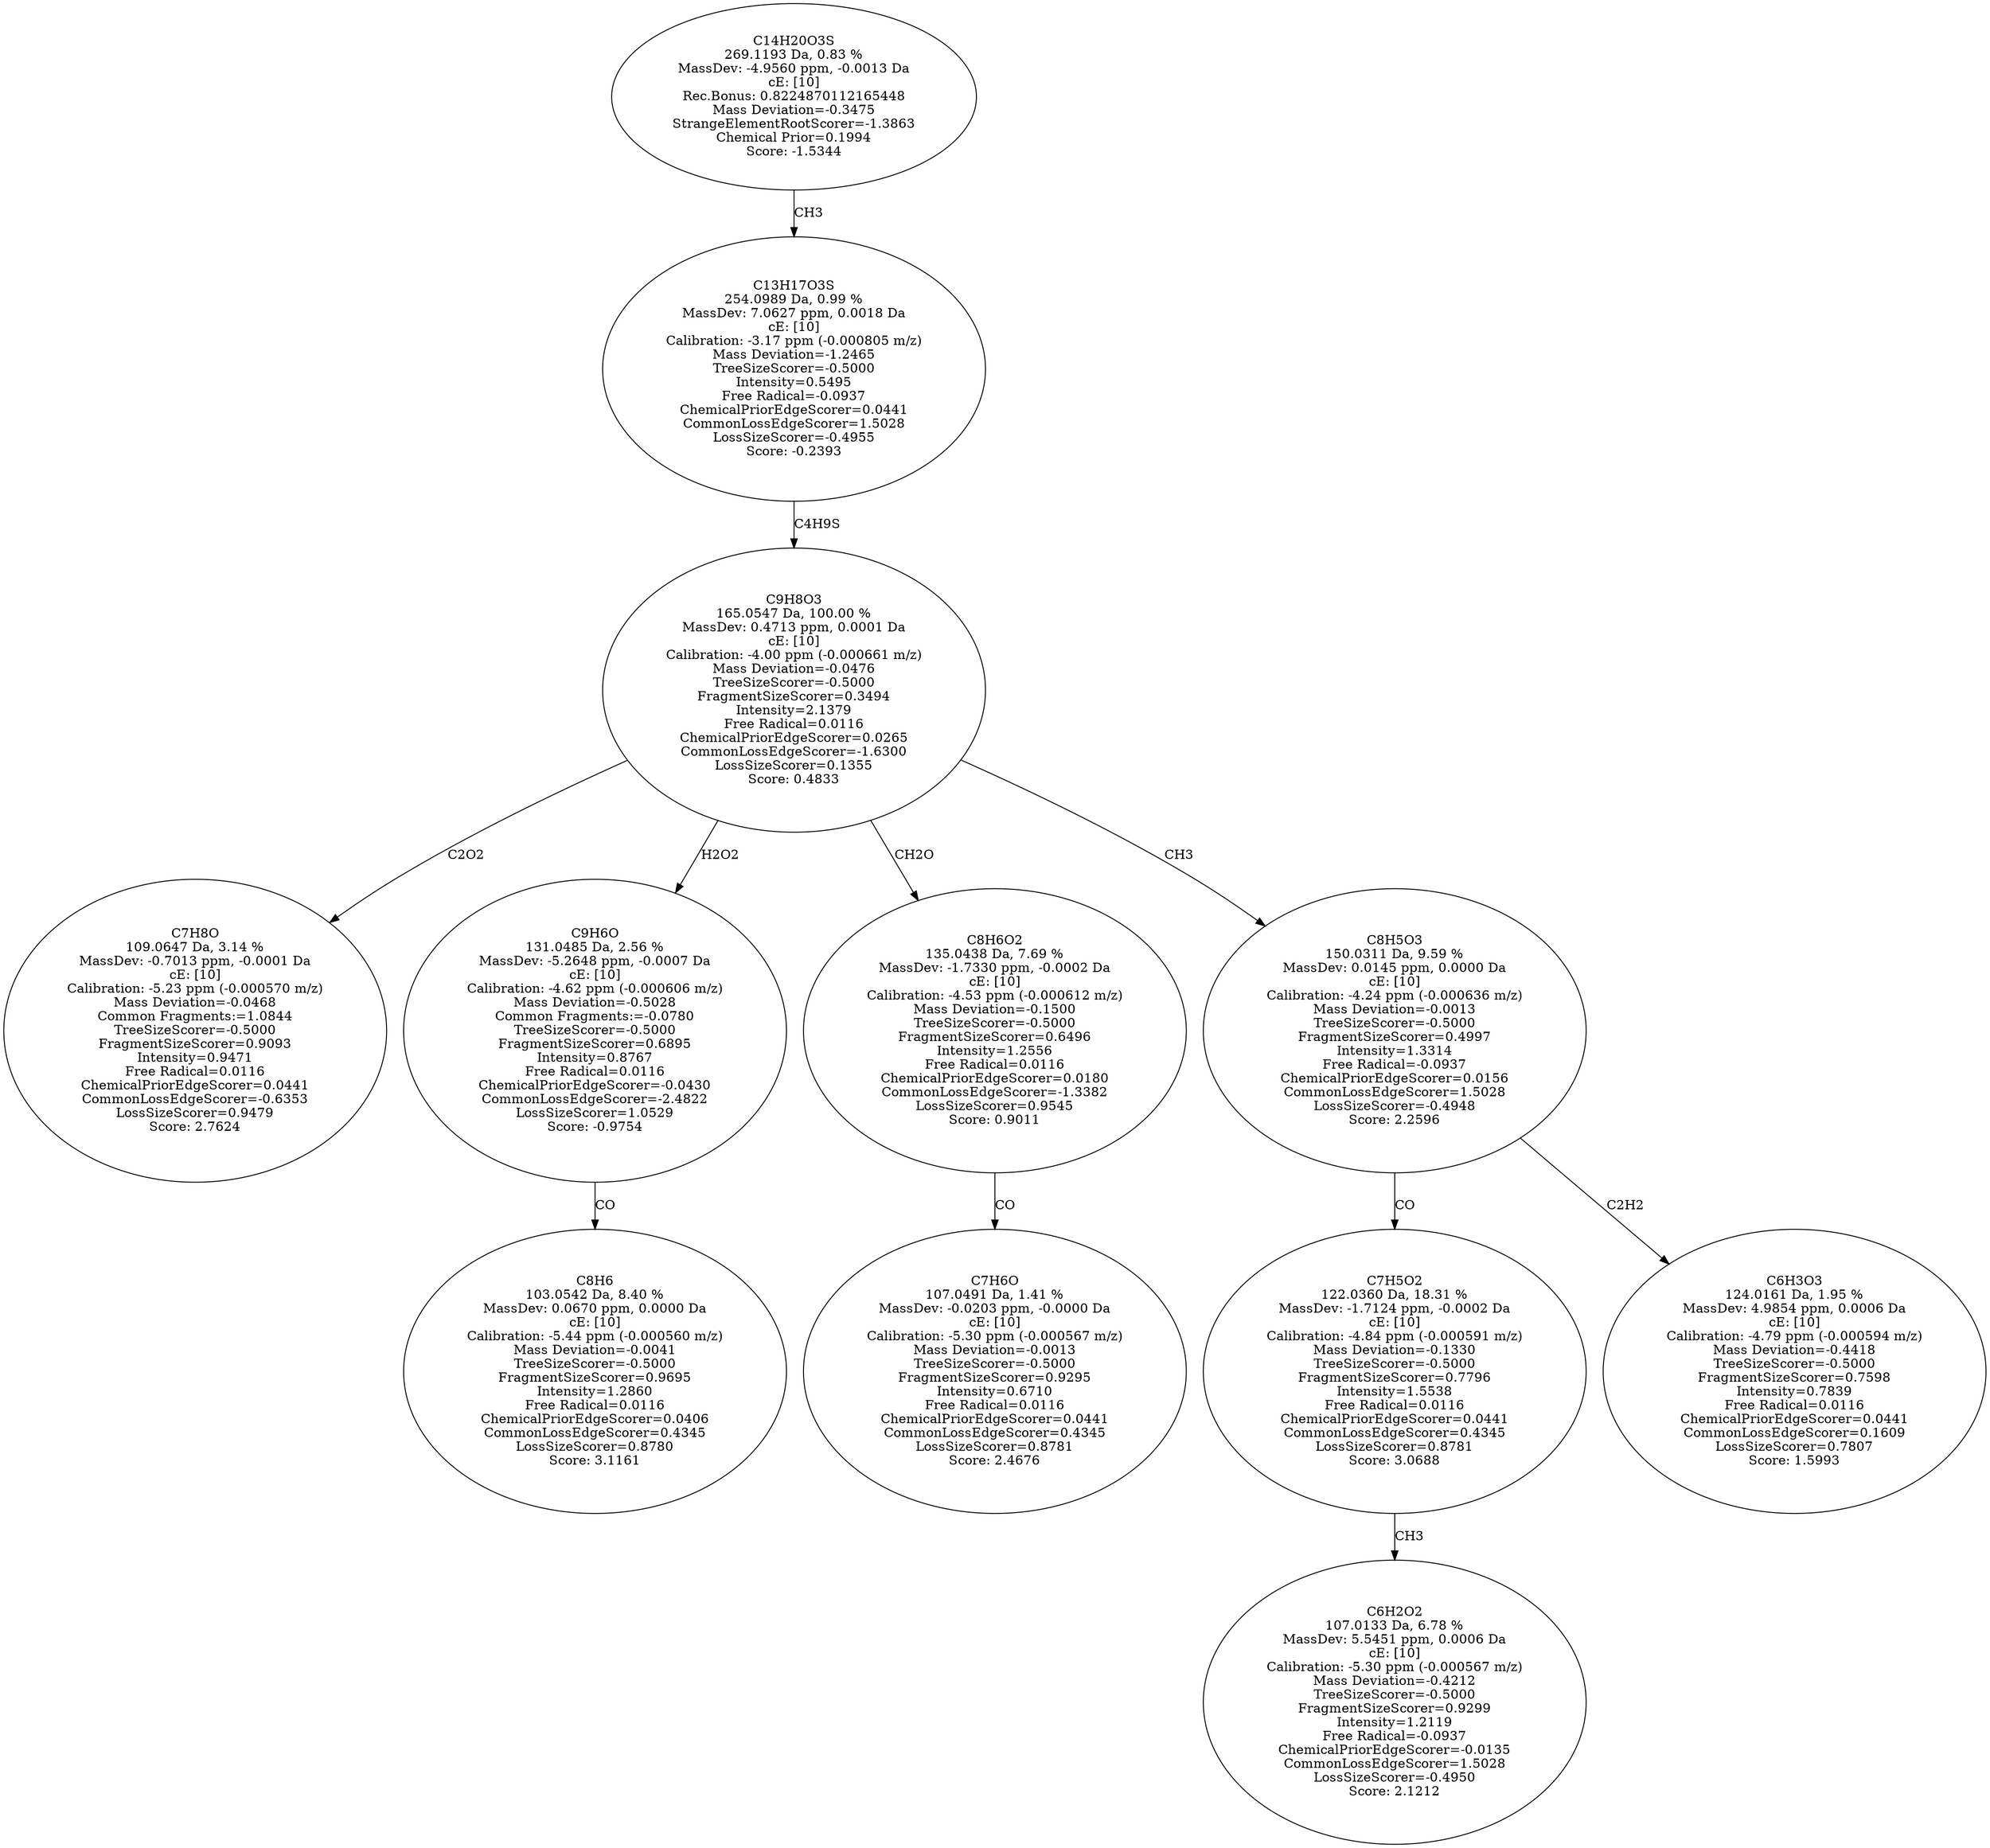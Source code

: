 strict digraph {
v1 [label="C7H8O\n109.0647 Da, 3.14 %\nMassDev: -0.7013 ppm, -0.0001 Da\ncE: [10]\nCalibration: -5.23 ppm (-0.000570 m/z)\nMass Deviation=-0.0468\nCommon Fragments:=1.0844\nTreeSizeScorer=-0.5000\nFragmentSizeScorer=0.9093\nIntensity=0.9471\nFree Radical=0.0116\nChemicalPriorEdgeScorer=0.0441\nCommonLossEdgeScorer=-0.6353\nLossSizeScorer=0.9479\nScore: 2.7624"];
v2 [label="C8H6\n103.0542 Da, 8.40 %\nMassDev: 0.0670 ppm, 0.0000 Da\ncE: [10]\nCalibration: -5.44 ppm (-0.000560 m/z)\nMass Deviation=-0.0041\nTreeSizeScorer=-0.5000\nFragmentSizeScorer=0.9695\nIntensity=1.2860\nFree Radical=0.0116\nChemicalPriorEdgeScorer=0.0406\nCommonLossEdgeScorer=0.4345\nLossSizeScorer=0.8780\nScore: 3.1161"];
v3 [label="C9H6O\n131.0485 Da, 2.56 %\nMassDev: -5.2648 ppm, -0.0007 Da\ncE: [10]\nCalibration: -4.62 ppm (-0.000606 m/z)\nMass Deviation=-0.5028\nCommon Fragments:=-0.0780\nTreeSizeScorer=-0.5000\nFragmentSizeScorer=0.6895\nIntensity=0.8767\nFree Radical=0.0116\nChemicalPriorEdgeScorer=-0.0430\nCommonLossEdgeScorer=-2.4822\nLossSizeScorer=1.0529\nScore: -0.9754"];
v4 [label="C7H6O\n107.0491 Da, 1.41 %\nMassDev: -0.0203 ppm, -0.0000 Da\ncE: [10]\nCalibration: -5.30 ppm (-0.000567 m/z)\nMass Deviation=-0.0013\nTreeSizeScorer=-0.5000\nFragmentSizeScorer=0.9295\nIntensity=0.6710\nFree Radical=0.0116\nChemicalPriorEdgeScorer=0.0441\nCommonLossEdgeScorer=0.4345\nLossSizeScorer=0.8781\nScore: 2.4676"];
v5 [label="C8H6O2\n135.0438 Da, 7.69 %\nMassDev: -1.7330 ppm, -0.0002 Da\ncE: [10]\nCalibration: -4.53 ppm (-0.000612 m/z)\nMass Deviation=-0.1500\nTreeSizeScorer=-0.5000\nFragmentSizeScorer=0.6496\nIntensity=1.2556\nFree Radical=0.0116\nChemicalPriorEdgeScorer=0.0180\nCommonLossEdgeScorer=-1.3382\nLossSizeScorer=0.9545\nScore: 0.9011"];
v6 [label="C6H2O2\n107.0133 Da, 6.78 %\nMassDev: 5.5451 ppm, 0.0006 Da\ncE: [10]\nCalibration: -5.30 ppm (-0.000567 m/z)\nMass Deviation=-0.4212\nTreeSizeScorer=-0.5000\nFragmentSizeScorer=0.9299\nIntensity=1.2119\nFree Radical=-0.0937\nChemicalPriorEdgeScorer=-0.0135\nCommonLossEdgeScorer=1.5028\nLossSizeScorer=-0.4950\nScore: 2.1212"];
v7 [label="C7H5O2\n122.0360 Da, 18.31 %\nMassDev: -1.7124 ppm, -0.0002 Da\ncE: [10]\nCalibration: -4.84 ppm (-0.000591 m/z)\nMass Deviation=-0.1330\nTreeSizeScorer=-0.5000\nFragmentSizeScorer=0.7796\nIntensity=1.5538\nFree Radical=0.0116\nChemicalPriorEdgeScorer=0.0441\nCommonLossEdgeScorer=0.4345\nLossSizeScorer=0.8781\nScore: 3.0688"];
v8 [label="C6H3O3\n124.0161 Da, 1.95 %\nMassDev: 4.9854 ppm, 0.0006 Da\ncE: [10]\nCalibration: -4.79 ppm (-0.000594 m/z)\nMass Deviation=-0.4418\nTreeSizeScorer=-0.5000\nFragmentSizeScorer=0.7598\nIntensity=0.7839\nFree Radical=0.0116\nChemicalPriorEdgeScorer=0.0441\nCommonLossEdgeScorer=0.1609\nLossSizeScorer=0.7807\nScore: 1.5993"];
v9 [label="C8H5O3\n150.0311 Da, 9.59 %\nMassDev: 0.0145 ppm, 0.0000 Da\ncE: [10]\nCalibration: -4.24 ppm (-0.000636 m/z)\nMass Deviation=-0.0013\nTreeSizeScorer=-0.5000\nFragmentSizeScorer=0.4997\nIntensity=1.3314\nFree Radical=-0.0937\nChemicalPriorEdgeScorer=0.0156\nCommonLossEdgeScorer=1.5028\nLossSizeScorer=-0.4948\nScore: 2.2596"];
v10 [label="C9H8O3\n165.0547 Da, 100.00 %\nMassDev: 0.4713 ppm, 0.0001 Da\ncE: [10]\nCalibration: -4.00 ppm (-0.000661 m/z)\nMass Deviation=-0.0476\nTreeSizeScorer=-0.5000\nFragmentSizeScorer=0.3494\nIntensity=2.1379\nFree Radical=0.0116\nChemicalPriorEdgeScorer=0.0265\nCommonLossEdgeScorer=-1.6300\nLossSizeScorer=0.1355\nScore: 0.4833"];
v11 [label="C13H17O3S\n254.0989 Da, 0.99 %\nMassDev: 7.0627 ppm, 0.0018 Da\ncE: [10]\nCalibration: -3.17 ppm (-0.000805 m/z)\nMass Deviation=-1.2465\nTreeSizeScorer=-0.5000\nIntensity=0.5495\nFree Radical=-0.0937\nChemicalPriorEdgeScorer=0.0441\nCommonLossEdgeScorer=1.5028\nLossSizeScorer=-0.4955\nScore: -0.2393"];
v12 [label="C14H20O3S\n269.1193 Da, 0.83 %\nMassDev: -4.9560 ppm, -0.0013 Da\ncE: [10]\nRec.Bonus: 0.8224870112165448\nMass Deviation=-0.3475\nStrangeElementRootScorer=-1.3863\nChemical Prior=0.1994\nScore: -1.5344"];
v10 -> v1 [label="C2O2"];
v3 -> v2 [label="CO"];
v10 -> v3 [label="H2O2"];
v5 -> v4 [label="CO"];
v10 -> v5 [label="CH2O"];
v7 -> v6 [label="CH3"];
v9 -> v7 [label="CO"];
v9 -> v8 [label="C2H2"];
v10 -> v9 [label="CH3"];
v11 -> v10 [label="C4H9S"];
v12 -> v11 [label="CH3"];
}